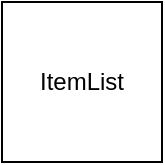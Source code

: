 <mxfile version="21.5.1" type="device">
  <diagram name="Página-1" id="3t_ZT3-4tjqLKdx0glDR">
    <mxGraphModel dx="1050" dy="590" grid="1" gridSize="10" guides="1" tooltips="1" connect="1" arrows="1" fold="1" page="1" pageScale="1" pageWidth="827" pageHeight="1169" math="0" shadow="0">
      <root>
        <mxCell id="0" />
        <mxCell id="1" parent="0" />
        <mxCell id="qg99k51ercyg8dbuZ8m7-1" value="ItemList" style="whiteSpace=wrap;html=1;aspect=fixed;" vertex="1" parent="1">
          <mxGeometry x="140" y="70" width="80" height="80" as="geometry" />
        </mxCell>
      </root>
    </mxGraphModel>
  </diagram>
</mxfile>
